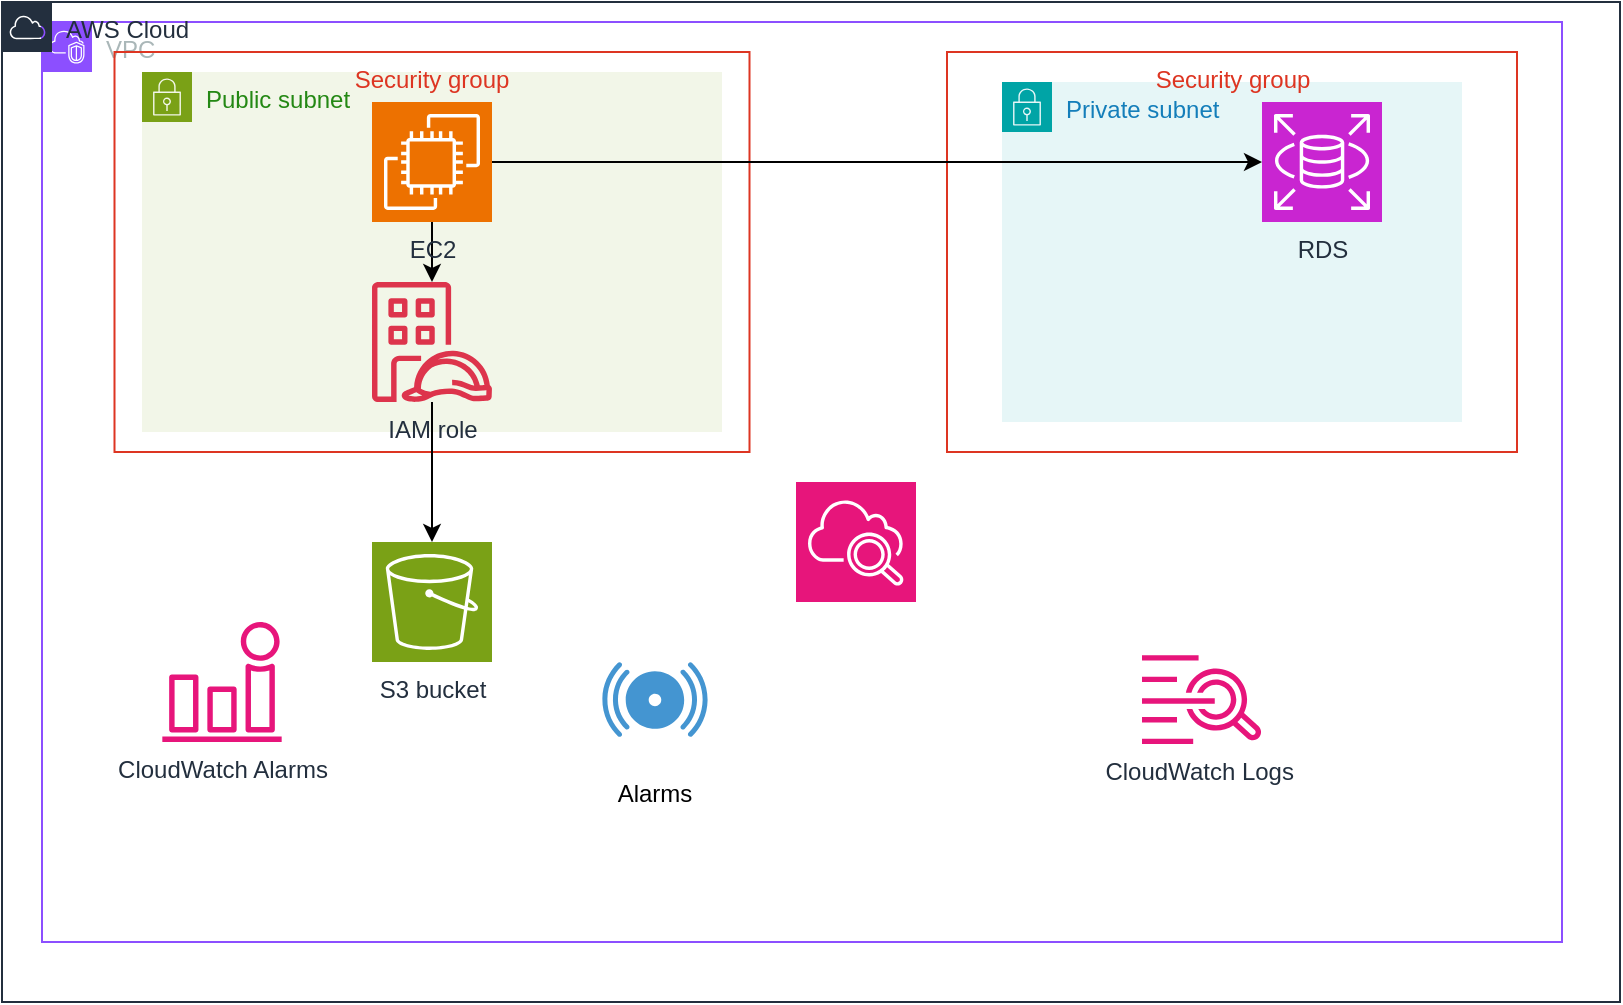 <mxfile version="24.8.3">
  <diagram name="Trang-1" id="NH_EuB6YtM6crGOHyCvG">
    <mxGraphModel dx="1184" dy="625" grid="1" gridSize="10" guides="1" tooltips="1" connect="1" arrows="1" fold="1" page="1" pageScale="1" pageWidth="827" pageHeight="1169" math="0" shadow="0">
      <root>
        <mxCell id="0" />
        <mxCell id="1" parent="0" />
        <mxCell id="kuButEMW-KFgUD2tpFzo-58" value="VPC" style="points=[[0,0],[0.25,0],[0.5,0],[0.75,0],[1,0],[1,0.25],[1,0.5],[1,0.75],[1,1],[0.75,1],[0.5,1],[0.25,1],[0,1],[0,0.75],[0,0.5],[0,0.25]];outlineConnect=0;gradientColor=none;html=1;whiteSpace=wrap;fontSize=12;fontStyle=0;container=1;pointerEvents=0;collapsible=0;recursiveResize=0;shape=mxgraph.aws4.group;grIcon=mxgraph.aws4.group_vpc2;strokeColor=#8C4FFF;fillColor=none;verticalAlign=top;align=left;spacingLeft=30;fontColor=#AAB7B8;dashed=0;" vertex="1" parent="1">
          <mxGeometry x="440" y="240" width="760" height="460" as="geometry" />
        </mxCell>
        <mxCell id="kuButEMW-KFgUD2tpFzo-60" value="Private subnet" style="points=[[0,0],[0.25,0],[0.5,0],[0.75,0],[1,0],[1,0.25],[1,0.5],[1,0.75],[1,1],[0.75,1],[0.5,1],[0.25,1],[0,1],[0,0.75],[0,0.5],[0,0.25]];outlineConnect=0;gradientColor=none;html=1;whiteSpace=wrap;fontSize=12;fontStyle=0;container=1;pointerEvents=0;collapsible=0;recursiveResize=0;shape=mxgraph.aws4.group;grIcon=mxgraph.aws4.group_security_group;grStroke=0;strokeColor=#00A4A6;fillColor=#E6F6F7;verticalAlign=top;align=left;spacingLeft=30;fontColor=#147EBA;dashed=0;" vertex="1" parent="kuButEMW-KFgUD2tpFzo-58">
          <mxGeometry x="480" y="30" width="230" height="170" as="geometry" />
        </mxCell>
        <mxCell id="kuButEMW-KFgUD2tpFzo-88" value="Security group" style="fillColor=none;strokeColor=#DD3522;verticalAlign=top;fontStyle=0;fontColor=#DD3522;whiteSpace=wrap;html=1;" vertex="1" parent="kuButEMW-KFgUD2tpFzo-60">
          <mxGeometry x="-27.5" y="-15" width="285" height="200" as="geometry" />
        </mxCell>
        <mxCell id="kuButEMW-KFgUD2tpFzo-62" value="RDS" style="sketch=0;points=[[0,0,0],[0.25,0,0],[0.5,0,0],[0.75,0,0],[1,0,0],[0,1,0],[0.25,1,0],[0.5,1,0],[0.75,1,0],[1,1,0],[0,0.25,0],[0,0.5,0],[0,0.75,0],[1,0.25,0],[1,0.5,0],[1,0.75,0]];outlineConnect=0;fontColor=#232F3E;fillColor=#C925D1;strokeColor=#ffffff;dashed=0;verticalLabelPosition=bottom;verticalAlign=top;align=center;html=1;fontSize=12;fontStyle=0;aspect=fixed;shape=mxgraph.aws4.resourceIcon;resIcon=mxgraph.aws4.rds;" vertex="1" parent="kuButEMW-KFgUD2tpFzo-60">
          <mxGeometry x="130" y="10" width="60" height="60" as="geometry" />
        </mxCell>
        <mxCell id="kuButEMW-KFgUD2tpFzo-57" value="AWS Cloud" style="points=[[0,0],[0.25,0],[0.5,0],[0.75,0],[1,0],[1,0.25],[1,0.5],[1,0.75],[1,1],[0.75,1],[0.5,1],[0.25,1],[0,1],[0,0.75],[0,0.5],[0,0.25]];outlineConnect=0;gradientColor=none;html=1;whiteSpace=wrap;fontSize=12;fontStyle=0;container=1;pointerEvents=0;collapsible=0;recursiveResize=0;shape=mxgraph.aws4.group;grIcon=mxgraph.aws4.group_aws_cloud;strokeColor=#232F3E;fillColor=none;verticalAlign=top;align=left;spacingLeft=30;fontColor=#232F3E;dashed=0;" vertex="1" parent="1">
          <mxGeometry x="420" y="230" width="809" height="500" as="geometry" />
        </mxCell>
        <mxCell id="kuButEMW-KFgUD2tpFzo-59" value="Public subnet" style="points=[[0,0],[0.25,0],[0.5,0],[0.75,0],[1,0],[1,0.25],[1,0.5],[1,0.75],[1,1],[0.75,1],[0.5,1],[0.25,1],[0,1],[0,0.75],[0,0.5],[0,0.25]];outlineConnect=0;gradientColor=none;html=1;whiteSpace=wrap;fontSize=12;fontStyle=0;container=1;pointerEvents=0;collapsible=0;recursiveResize=0;shape=mxgraph.aws4.group;grIcon=mxgraph.aws4.group_security_group;grStroke=0;strokeColor=#7AA116;fillColor=#F2F6E8;verticalAlign=top;align=left;spacingLeft=30;fontColor=#248814;dashed=0;" vertex="1" parent="kuButEMW-KFgUD2tpFzo-57">
          <mxGeometry x="70" y="35" width="290" height="180" as="geometry" />
        </mxCell>
        <mxCell id="kuButEMW-KFgUD2tpFzo-89" value="Security group" style="fillColor=none;strokeColor=#DD3522;verticalAlign=top;fontStyle=0;fontColor=#DD3522;whiteSpace=wrap;html=1;" vertex="1" parent="kuButEMW-KFgUD2tpFzo-59">
          <mxGeometry x="-13.75" y="-10" width="317.5" height="200" as="geometry" />
        </mxCell>
        <mxCell id="kuButEMW-KFgUD2tpFzo-90" style="edgeStyle=orthogonalEdgeStyle;rounded=0;orthogonalLoop=1;jettySize=auto;html=1;" edge="1" parent="kuButEMW-KFgUD2tpFzo-59" source="kuButEMW-KFgUD2tpFzo-61" target="kuButEMW-KFgUD2tpFzo-66">
          <mxGeometry relative="1" as="geometry" />
        </mxCell>
        <mxCell id="kuButEMW-KFgUD2tpFzo-61" value="EC2" style="sketch=0;points=[[0,0,0],[0.25,0,0],[0.5,0,0],[0.75,0,0],[1,0,0],[0,1,0],[0.25,1,0],[0.5,1,0],[0.75,1,0],[1,1,0],[0,0.25,0],[0,0.5,0],[0,0.75,0],[1,0.25,0],[1,0.5,0],[1,0.75,0]];outlineConnect=0;fontColor=#232F3E;fillColor=#ED7100;strokeColor=#ffffff;dashed=0;verticalLabelPosition=bottom;verticalAlign=top;align=center;html=1;fontSize=12;fontStyle=0;aspect=fixed;shape=mxgraph.aws4.resourceIcon;resIcon=mxgraph.aws4.ec2;" vertex="1" parent="kuButEMW-KFgUD2tpFzo-59">
          <mxGeometry x="115" y="15" width="60" height="60" as="geometry" />
        </mxCell>
        <mxCell id="kuButEMW-KFgUD2tpFzo-66" value="IAM role" style="sketch=0;outlineConnect=0;fontColor=#232F3E;gradientColor=none;fillColor=#DD344C;strokeColor=none;dashed=0;verticalLabelPosition=bottom;verticalAlign=top;align=center;html=1;fontSize=12;fontStyle=0;aspect=fixed;pointerEvents=1;shape=mxgraph.aws4.identity_access_management_iam_roles_anywhere;" vertex="1" parent="kuButEMW-KFgUD2tpFzo-59">
          <mxGeometry x="115" y="105" width="60" height="60" as="geometry" />
        </mxCell>
        <mxCell id="kuButEMW-KFgUD2tpFzo-69" value="" style="sketch=0;points=[[0,0,0],[0.25,0,0],[0.5,0,0],[0.75,0,0],[1,0,0],[0,1,0],[0.25,1,0],[0.5,1,0],[0.75,1,0],[1,1,0],[0,0.25,0],[0,0.5,0],[0,0.75,0],[1,0.25,0],[1,0.5,0],[1,0.75,0]];points=[[0,0,0],[0.25,0,0],[0.5,0,0],[0.75,0,0],[1,0,0],[0,1,0],[0.25,1,0],[0.5,1,0],[0.75,1,0],[1,1,0],[0,0.25,0],[0,0.5,0],[0,0.75,0],[1,0.25,0],[1,0.5,0],[1,0.75,0]];outlineConnect=0;fontColor=#232F3E;fillColor=#E7157B;strokeColor=#ffffff;dashed=0;verticalLabelPosition=bottom;verticalAlign=top;align=center;html=1;fontSize=12;fontStyle=0;aspect=fixed;shape=mxgraph.aws4.resourceIcon;resIcon=mxgraph.aws4.cloudwatch_2;" vertex="1" parent="kuButEMW-KFgUD2tpFzo-57">
          <mxGeometry x="397" y="240" width="60" height="60" as="geometry" />
        </mxCell>
        <mxCell id="kuButEMW-KFgUD2tpFzo-65" value="S3&amp;nbsp;bucket" style="sketch=0;points=[[0,0,0],[0.25,0,0],[0.5,0,0],[0.75,0,0],[1,0,0],[0,1,0],[0.25,1,0],[0.5,1,0],[0.75,1,0],[1,1,0],[0,0.25,0],[0,0.5,0],[0,0.75,0],[1,0.25,0],[1,0.5,0],[1,0.75,0]];outlineConnect=0;fontColor=#232F3E;fillColor=#7AA116;strokeColor=#ffffff;dashed=0;verticalLabelPosition=bottom;verticalAlign=top;align=center;html=1;fontSize=12;fontStyle=0;aspect=fixed;shape=mxgraph.aws4.resourceIcon;resIcon=mxgraph.aws4.s3;" vertex="1" parent="kuButEMW-KFgUD2tpFzo-57">
          <mxGeometry x="185" y="270" width="60" height="60" as="geometry" />
        </mxCell>
        <mxCell id="kuButEMW-KFgUD2tpFzo-91" value="" style="edgeStyle=orthogonalEdgeStyle;rounded=0;orthogonalLoop=1;jettySize=auto;html=1;" edge="1" parent="kuButEMW-KFgUD2tpFzo-57" source="kuButEMW-KFgUD2tpFzo-66" target="kuButEMW-KFgUD2tpFzo-65">
          <mxGeometry relative="1" as="geometry" />
        </mxCell>
        <mxCell id="kuButEMW-KFgUD2tpFzo-93" value="CloudWatch Logs&amp;nbsp;" style="sketch=0;outlineConnect=0;fontColor=#232F3E;gradientColor=none;fillColor=#E7157B;strokeColor=none;dashed=0;verticalLabelPosition=bottom;verticalAlign=top;align=center;html=1;fontSize=12;fontStyle=0;aspect=fixed;pointerEvents=1;shape=mxgraph.aws4.cloudwatch_logs;" vertex="1" parent="kuButEMW-KFgUD2tpFzo-57">
          <mxGeometry x="570" y="326.49" width="60" height="44.62" as="geometry" />
        </mxCell>
        <mxCell id="kuButEMW-KFgUD2tpFzo-95" value="&#xa;Alarms&#xa;&#xa;" style="shadow=0;dashed=0;html=1;strokeColor=none;fillColor=#4495D1;labelPosition=center;verticalLabelPosition=bottom;verticalAlign=top;align=center;outlineConnect=0;shape=mxgraph.veeam.2d.alarm;" vertex="1" parent="kuButEMW-KFgUD2tpFzo-57">
          <mxGeometry x="300" y="330" width="52.8" height="37.6" as="geometry" />
        </mxCell>
        <mxCell id="kuButEMW-KFgUD2tpFzo-79" value="CloudWatch Alarms" style="sketch=0;outlineConnect=0;fontColor=#232F3E;gradientColor=none;fillColor=#E7157B;strokeColor=none;dashed=0;verticalLabelPosition=bottom;verticalAlign=top;align=center;html=1;fontSize=12;fontStyle=0;aspect=fixed;pointerEvents=1;shape=mxgraph.aws4.alarm;" vertex="1" parent="1">
          <mxGeometry x="500" y="540" width="60" height="60" as="geometry" />
        </mxCell>
        <mxCell id="kuButEMW-KFgUD2tpFzo-92" style="edgeStyle=orthogonalEdgeStyle;rounded=0;orthogonalLoop=1;jettySize=auto;html=1;" edge="1" parent="1" source="kuButEMW-KFgUD2tpFzo-61" target="kuButEMW-KFgUD2tpFzo-62">
          <mxGeometry relative="1" as="geometry" />
        </mxCell>
      </root>
    </mxGraphModel>
  </diagram>
</mxfile>
